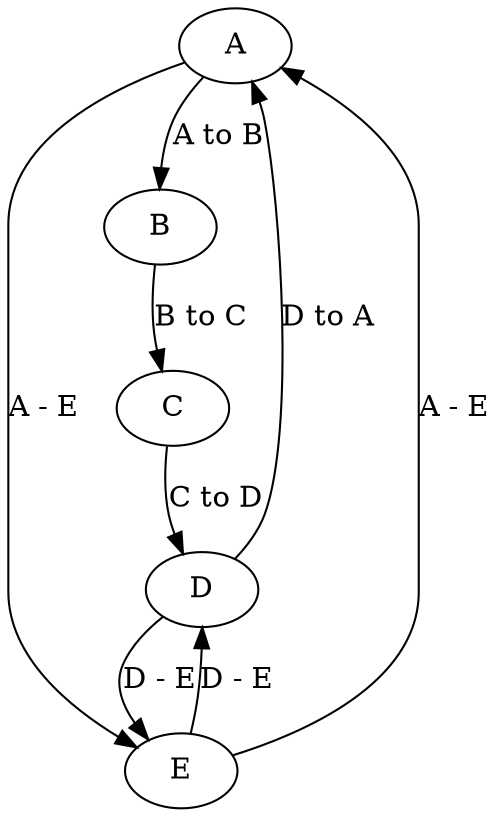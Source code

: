 digraph LIEGE{
	0[
		label = "A"
	]
	1[
		label = "B"
	]
	2[
		label = "C"
	]
	3[
		label = "D"
	]
	4[
		label = "E"
	]
	0 -> 1 [label = "A to B"]
	1 -> 2 [label = "B to C"]
	2 -> 3 [label = "C to D"]
	3 -> 0 [label = "D to A"]
	0 -> 4 [label = "A - E"]
	4 -> 0 [label = "A - E"]
	3 -> 4 [label = "D - E"]
	4 -> 3 [label = "D - E"]
}